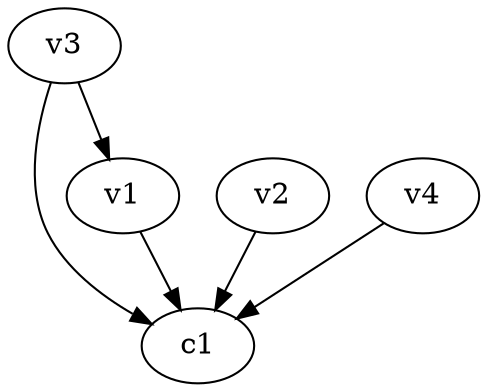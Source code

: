 strict digraph  {
c1;
v1;
v2;
v3;
v4;
v1 -> c1  [weight=1];
v2 -> c1  [weight=1];
v3 -> c1  [weight=1];
v3 -> v1  [weight=1];
v4 -> c1  [weight=1];
}
